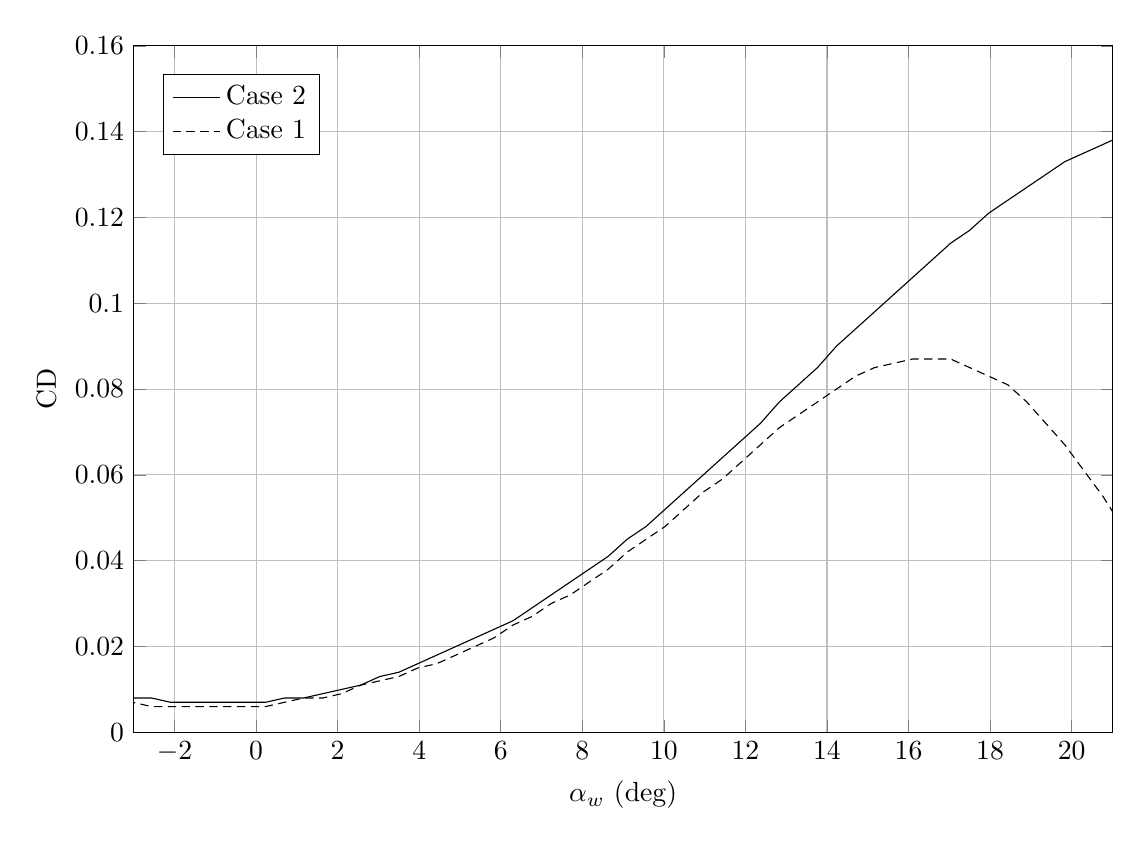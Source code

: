 %Comparison of CD estimation
\begin{tikzpicture}

\begin{axis}[
width=14.01cm,
height=10.3cm,
scaled ticks=false, tick label style={/pgf/number format/fixed},
xmin=-3,
xmax=21,
xlabel={$\alpha_{w}$ (deg)},
xmajorgrids,
ymin=0,
ymax=0.16,
ylabel={CD},
ymajorgrids,
legend style={at={(0.03,0.9)},anchor=west,draw=black,fill=white,legend cell align=left},
legend entries = {Case 2\\Case 1\\}
]

\addplot [
color=black,
solid
]
table[row sep=crcr]{
-3.5	0.009\\
-3.033	0.008\\
-2.567	0.008\\
-2.1	0.007\\
-1.633	0.007\\
-1.167	0.007\\
-0.7	0.007\\
-0.233	0.007\\
0.233	0.007\\
0.7	0.008\\
1.167	0.008\\
1.633	0.009\\
2.1	0.01\\
2.567	0.011\\
3.033	0.013\\
3.5	0.014\\
3.967	0.016\\
4.433	0.018\\
4.9	0.02\\
5.367	0.022\\
5.833	0.024\\
6.3	0.026\\
6.767	0.029\\
7.233	0.032\\
7.7	0.035\\
8.167	0.038\\
8.633	0.041\\
9.1	0.045\\
9.567	0.048\\
10.033	0.052\\
10.5	0.056\\
10.967	0.06\\
11.433	0.064\\
11.9	0.068\\
12.367	0.072\\
12.833	0.077\\
13.3	0.081\\
13.767	0.085\\
14.233	0.09\\
14.7	0.094\\
15.167	0.098\\
15.633	0.102\\
16.1	0.106\\
16.567	0.11\\
17.033	0.114\\
17.5	0.117\\
17.967	0.121\\
18.433	0.124\\
18.9	0.127\\
19.367	0.13\\
19.833	0.133\\
20.3	0.135\\
20.767	0.137\\
21.233	0.139\\
21.7	0.141\\
22.167	0.143\\
22.633	0.144\\
23.1	0.145\\
23.567	0.145\\
24.033	0.145\\
24.5	0.145\\
};

\addplot [
color=black,
densely dashed
]
table[row sep=crcr]{
-3.5	0.008\\
-3.033	0.007\\
-2.567	0.006\\
-2.1	0.006\\
-1.633	0.006\\
-1.167	0.006\\
-0.7	0.006\\
-0.233	0.006\\
0.233	0.006\\
0.7	0.007\\
1.167	0.008\\
1.633	0.008\\
2.1	0.009\\
2.567	0.011\\
3.033	0.012\\
3.5	0.013\\
3.967	0.015\\
4.433	0.016\\
4.9	0.018\\
5.367	0.02\\
5.833	0.022\\
6.3	0.025\\
6.767	0.027\\
7.233	0.03\\
7.7	0.032\\
8.167	0.035\\
8.633	0.038\\
9.1	0.042\\
9.567	0.045\\
10.033	0.048\\
10.5	0.052\\
10.967	0.056\\
11.433	0.059\\
11.9	0.063\\
12.367	0.067\\
12.833	0.071\\
13.3	0.074\\
13.767	0.077\\
14.233	0.08\\
14.7	0.083\\
15.167	0.085\\
15.633	0.086\\
16.1	0.087\\
16.567	0.087\\
17.033	0.087\\
17.5	0.085\\
17.967	0.083\\
18.433	0.081\\
18.9	0.077\\
19.367	0.072\\
19.833	0.067\\
20.3	0.061\\
20.767	0.055\\
21.233	0.048\\
21.7	0.041\\
22.167	0.033\\
22.633	0.026\\
23.1	0.02\\
23.567	0.014\\
24.033	0.009\\
24.5	0.006\\
};
\end{axis}
\end{tikzpicture}%